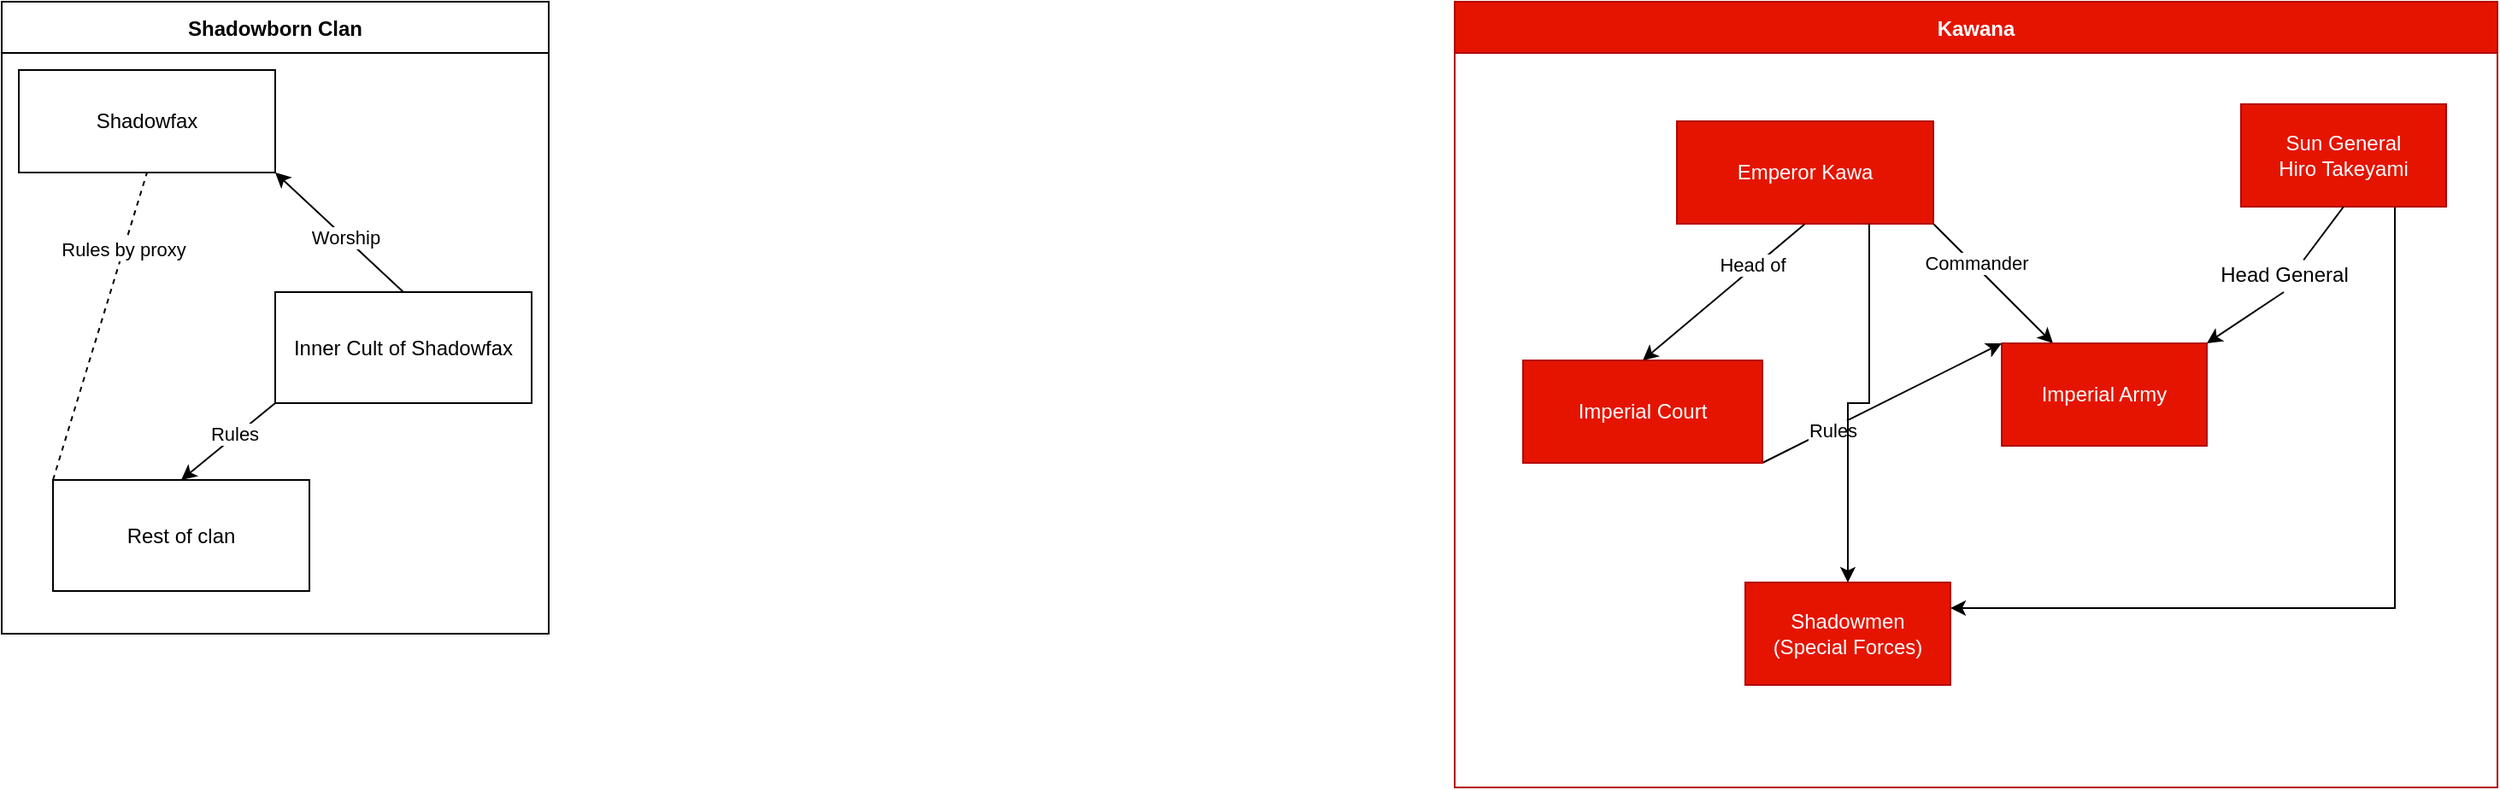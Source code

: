 <mxfile version="14.7.0" type="github">
  <diagram id="L2KV69UeRki9wGJh6bsO" name="Page-1">
    <mxGraphModel dx="1422" dy="763" grid="1" gridSize="10" guides="1" tooltips="1" connect="1" arrows="1" fold="1" page="1" pageScale="1" pageWidth="850" pageHeight="1100" math="0" shadow="0">
      <root>
        <mxCell id="0" />
        <mxCell id="1" parent="0" />
        <mxCell id="I4JmA666LSuU2cgL28gJ-15" value="Shadowborn Clan" style="swimlane;startSize=30;" parent="1" vertex="1">
          <mxGeometry width="320" height="370" as="geometry" />
        </mxCell>
        <mxCell id="I4JmA666LSuU2cgL28gJ-20" value="Shadowfax" style="whiteSpace=wrap;html=1;" parent="I4JmA666LSuU2cgL28gJ-15" vertex="1">
          <mxGeometry x="10" y="40" width="150" height="60" as="geometry" />
        </mxCell>
        <mxCell id="I4JmA666LSuU2cgL28gJ-29" value="" style="endArrow=classic;html=1;exitX=0.5;exitY=0;exitDx=0;exitDy=0;entryX=1;entryY=1;entryDx=0;entryDy=0;" parent="I4JmA666LSuU2cgL28gJ-15" source="I4JmA666LSuU2cgL28gJ-16" target="I4JmA666LSuU2cgL28gJ-20" edge="1">
          <mxGeometry relative="1" as="geometry">
            <mxPoint x="270" y="290" as="sourcePoint" />
            <mxPoint x="200" y="150" as="targetPoint" />
          </mxGeometry>
        </mxCell>
        <mxCell id="I4JmA666LSuU2cgL28gJ-31" value="Worship" style="edgeLabel;html=1;align=center;verticalAlign=middle;resizable=0;points=[];" parent="I4JmA666LSuU2cgL28gJ-29" vertex="1" connectable="0">
          <mxGeometry x="-0.077" relative="1" as="geometry">
            <mxPoint as="offset" />
          </mxGeometry>
        </mxCell>
        <mxCell id="I4JmA666LSuU2cgL28gJ-17" value="Rest of clan" style="rounded=0;whiteSpace=wrap;html=1;" parent="I4JmA666LSuU2cgL28gJ-15" vertex="1">
          <mxGeometry x="30" y="280" width="150" height="65" as="geometry" />
        </mxCell>
        <mxCell id="I4JmA666LSuU2cgL28gJ-32" style="rounded=0;orthogonalLoop=1;jettySize=auto;html=1;exitX=0;exitY=1;exitDx=0;exitDy=0;entryX=0.5;entryY=0;entryDx=0;entryDy=0;" parent="I4JmA666LSuU2cgL28gJ-15" source="I4JmA666LSuU2cgL28gJ-16" target="I4JmA666LSuU2cgL28gJ-17" edge="1">
          <mxGeometry relative="1" as="geometry" />
        </mxCell>
        <mxCell id="I4JmA666LSuU2cgL28gJ-33" value="Rules" style="edgeLabel;html=1;align=center;verticalAlign=middle;resizable=0;points=[];" parent="I4JmA666LSuU2cgL28gJ-32" vertex="1" connectable="0">
          <mxGeometry x="-0.15" y="-1" relative="1" as="geometry">
            <mxPoint as="offset" />
          </mxGeometry>
        </mxCell>
        <mxCell id="I4JmA666LSuU2cgL28gJ-16" value="Inner Cult of Shadowfax" style="whiteSpace=wrap;html=1;" parent="I4JmA666LSuU2cgL28gJ-15" vertex="1">
          <mxGeometry x="160" y="170" width="150" height="65" as="geometry" />
        </mxCell>
        <mxCell id="I4JmA666LSuU2cgL28gJ-34" value="" style="endArrow=none;dashed=1;html=1;exitX=0;exitY=0;exitDx=0;exitDy=0;entryX=0.5;entryY=1;entryDx=0;entryDy=0;" parent="I4JmA666LSuU2cgL28gJ-15" source="I4JmA666LSuU2cgL28gJ-17" target="I4JmA666LSuU2cgL28gJ-20" edge="1">
          <mxGeometry width="50" height="50" relative="1" as="geometry">
            <mxPoint x="140" y="240" as="sourcePoint" />
            <mxPoint x="190" y="190" as="targetPoint" />
          </mxGeometry>
        </mxCell>
        <mxCell id="I4JmA666LSuU2cgL28gJ-35" value="Rules by proxy" style="edgeLabel;html=1;align=center;verticalAlign=middle;resizable=0;points=[];" parent="I4JmA666LSuU2cgL28gJ-34" vertex="1" connectable="0">
          <mxGeometry x="0.502" y="1" relative="1" as="geometry">
            <mxPoint as="offset" />
          </mxGeometry>
        </mxCell>
        <mxCell id="I4JmA666LSuU2cgL28gJ-23" value="Kawana" style="swimlane;fillColor=#e51400;strokeColor=#B20000;fontColor=#ffffff;startSize=30;" parent="1" vertex="1">
          <mxGeometry x="850" width="610" height="460" as="geometry" />
        </mxCell>
        <mxCell id="I4JmA666LSuU2cgL28gJ-36" style="edgeStyle=none;rounded=0;orthogonalLoop=1;jettySize=auto;html=1;exitX=0.5;exitY=1;exitDx=0;exitDy=0;entryX=0.5;entryY=0;entryDx=0;entryDy=0;" parent="I4JmA666LSuU2cgL28gJ-23" source="I4JmA666LSuU2cgL28gJ-24" target="I4JmA666LSuU2cgL28gJ-25" edge="1">
          <mxGeometry relative="1" as="geometry" />
        </mxCell>
        <mxCell id="I4JmA666LSuU2cgL28gJ-37" value="&lt;div&gt;Head of&lt;/div&gt;" style="edgeLabel;html=1;align=center;verticalAlign=middle;resizable=0;points=[];" parent="I4JmA666LSuU2cgL28gJ-36" vertex="1" connectable="0">
          <mxGeometry x="-0.367" y="-2" relative="1" as="geometry">
            <mxPoint as="offset" />
          </mxGeometry>
        </mxCell>
        <mxCell id="I4JmA666LSuU2cgL28gJ-41" style="edgeStyle=none;rounded=0;orthogonalLoop=1;jettySize=auto;html=1;exitX=1;exitY=1;exitDx=0;exitDy=0;entryX=0.25;entryY=0;entryDx=0;entryDy=0;" parent="I4JmA666LSuU2cgL28gJ-23" source="I4JmA666LSuU2cgL28gJ-24" target="I4JmA666LSuU2cgL28gJ-38" edge="1">
          <mxGeometry relative="1" as="geometry" />
        </mxCell>
        <mxCell id="I4JmA666LSuU2cgL28gJ-42" value="&lt;div&gt;Commander&lt;/div&gt;" style="edgeLabel;html=1;align=center;verticalAlign=middle;resizable=0;points=[];" parent="I4JmA666LSuU2cgL28gJ-41" vertex="1" connectable="0">
          <mxGeometry x="-0.323" y="2" relative="1" as="geometry">
            <mxPoint as="offset" />
          </mxGeometry>
        </mxCell>
        <mxCell id="I4JmA666LSuU2cgL28gJ-24" value="Emperor Kawa" style="rounded=0;whiteSpace=wrap;html=1;fillColor=#e51400;strokeColor=#B20000;fontColor=#ffffff;" parent="I4JmA666LSuU2cgL28gJ-23" vertex="1">
          <mxGeometry x="130" y="70" width="150" height="60" as="geometry" />
        </mxCell>
        <mxCell id="I4JmA666LSuU2cgL28gJ-39" style="edgeStyle=none;rounded=0;orthogonalLoop=1;jettySize=auto;html=1;exitX=1;exitY=1;exitDx=0;exitDy=0;entryX=0;entryY=0;entryDx=0;entryDy=0;" parent="I4JmA666LSuU2cgL28gJ-23" source="I4JmA666LSuU2cgL28gJ-25" target="I4JmA666LSuU2cgL28gJ-38" edge="1">
          <mxGeometry relative="1" as="geometry" />
        </mxCell>
        <mxCell id="I4JmA666LSuU2cgL28gJ-40" value="&lt;div&gt;Rules&lt;/div&gt;" style="edgeLabel;html=1;align=center;verticalAlign=middle;resizable=0;points=[];" parent="I4JmA666LSuU2cgL28gJ-39" vertex="1" connectable="0">
          <mxGeometry x="-0.423" y="-1" relative="1" as="geometry">
            <mxPoint as="offset" />
          </mxGeometry>
        </mxCell>
        <mxCell id="I4JmA666LSuU2cgL28gJ-25" value="Imperial Court" style="rounded=0;whiteSpace=wrap;html=1;fillColor=#e51400;strokeColor=#B20000;fontColor=#ffffff;" parent="I4JmA666LSuU2cgL28gJ-23" vertex="1">
          <mxGeometry x="40" y="210" width="140" height="60" as="geometry" />
        </mxCell>
        <mxCell id="I4JmA666LSuU2cgL28gJ-38" value="Imperial Army" style="rounded=0;whiteSpace=wrap;html=1;fillColor=#e51400;strokeColor=#B20000;fontColor=#ffffff;" parent="I4JmA666LSuU2cgL28gJ-23" vertex="1">
          <mxGeometry x="320" y="200" width="120" height="60" as="geometry" />
        </mxCell>
        <mxCell id="I4JmA666LSuU2cgL28gJ-46" style="edgeStyle=none;rounded=0;orthogonalLoop=1;jettySize=auto;html=1;exitX=0.5;exitY=1;exitDx=0;exitDy=0;entryX=1;entryY=0;entryDx=0;entryDy=0;startArrow=none;" parent="I4JmA666LSuU2cgL28gJ-23" source="I4JmA666LSuU2cgL28gJ-47" target="I4JmA666LSuU2cgL28gJ-38" edge="1">
          <mxGeometry relative="1" as="geometry" />
        </mxCell>
        <mxCell id="K4h9zxEdG8c3yDuFWpTZ-3" style="edgeStyle=orthogonalEdgeStyle;rounded=0;orthogonalLoop=1;jettySize=auto;html=1;exitX=0.75;exitY=1;exitDx=0;exitDy=0;entryX=1;entryY=0.25;entryDx=0;entryDy=0;" edge="1" parent="I4JmA666LSuU2cgL28gJ-23" source="I4JmA666LSuU2cgL28gJ-45" target="K4h9zxEdG8c3yDuFWpTZ-1">
          <mxGeometry relative="1" as="geometry" />
        </mxCell>
        <mxCell id="I4JmA666LSuU2cgL28gJ-45" value="&lt;div&gt;Sun General &lt;br&gt;&lt;/div&gt;&lt;div&gt;Hiro Takeyami&lt;br&gt;&lt;/div&gt;" style="rounded=0;whiteSpace=wrap;html=1;fillColor=#e51400;strokeColor=#B20000;fontColor=#ffffff;" parent="I4JmA666LSuU2cgL28gJ-23" vertex="1">
          <mxGeometry x="460" y="60" width="120" height="60" as="geometry" />
        </mxCell>
        <mxCell id="I4JmA666LSuU2cgL28gJ-47" value="&lt;div&gt;Head General&lt;/div&gt;" style="text;html=1;align=center;verticalAlign=middle;resizable=0;points=[];autosize=1;strokeColor=none;" parent="I4JmA666LSuU2cgL28gJ-23" vertex="1">
          <mxGeometry x="440" y="150" width="90" height="20" as="geometry" />
        </mxCell>
        <mxCell id="I4JmA666LSuU2cgL28gJ-48" value="" style="edgeStyle=none;rounded=0;orthogonalLoop=1;jettySize=auto;html=1;exitX=0.5;exitY=1;exitDx=0;exitDy=0;entryX=0.629;entryY=0.062;entryDx=0;entryDy=0;endArrow=none;entryPerimeter=0;" parent="I4JmA666LSuU2cgL28gJ-23" source="I4JmA666LSuU2cgL28gJ-45" target="I4JmA666LSuU2cgL28gJ-47" edge="1">
          <mxGeometry relative="1" as="geometry">
            <mxPoint x="1040" y="190" as="sourcePoint" />
            <mxPoint x="980" y="270" as="targetPoint" />
          </mxGeometry>
        </mxCell>
        <mxCell id="K4h9zxEdG8c3yDuFWpTZ-1" value="&lt;div&gt;Shadowmen&lt;/div&gt;&lt;div&gt;(Special Forces)&lt;br&gt;&lt;/div&gt;" style="rounded=0;whiteSpace=wrap;html=1;fillColor=#e51400;strokeColor=#B20000;fontColor=#ffffff;" vertex="1" parent="I4JmA666LSuU2cgL28gJ-23">
          <mxGeometry x="170" y="340" width="120" height="60" as="geometry" />
        </mxCell>
        <mxCell id="K4h9zxEdG8c3yDuFWpTZ-2" style="edgeStyle=orthogonalEdgeStyle;rounded=0;orthogonalLoop=1;jettySize=auto;html=1;exitX=0.75;exitY=1;exitDx=0;exitDy=0;entryX=0.5;entryY=0;entryDx=0;entryDy=0;" edge="1" parent="I4JmA666LSuU2cgL28gJ-23" source="I4JmA666LSuU2cgL28gJ-24" target="K4h9zxEdG8c3yDuFWpTZ-1">
          <mxGeometry relative="1" as="geometry">
            <mxPoint x="-247" y="350" as="targetPoint" />
          </mxGeometry>
        </mxCell>
      </root>
    </mxGraphModel>
  </diagram>
</mxfile>
